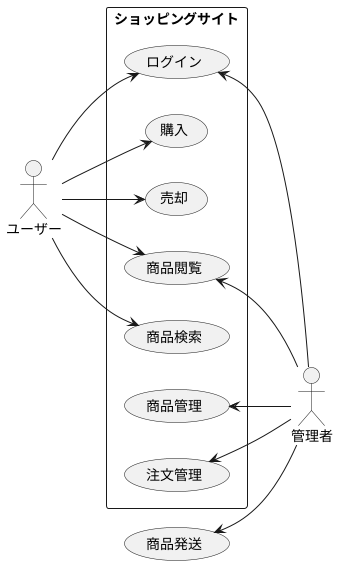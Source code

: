 @startuml
left to right direction
actor ユーザー
actor 管理者
rectangle ショッピングサイト{
	ユーザー-->(ログイン)
	ユーザー-->(購入)
	ユーザー-->(売却)
	ユーザー-->(商品閲覧)
	ユーザー-->(商品検索)
	(ログイン)<--管理者
	(商品閲覧)<--管理者
	(商品管理)<--管理者
	(注文管理)<--管理者
}
	(商品発送)<--管理者
@enduml